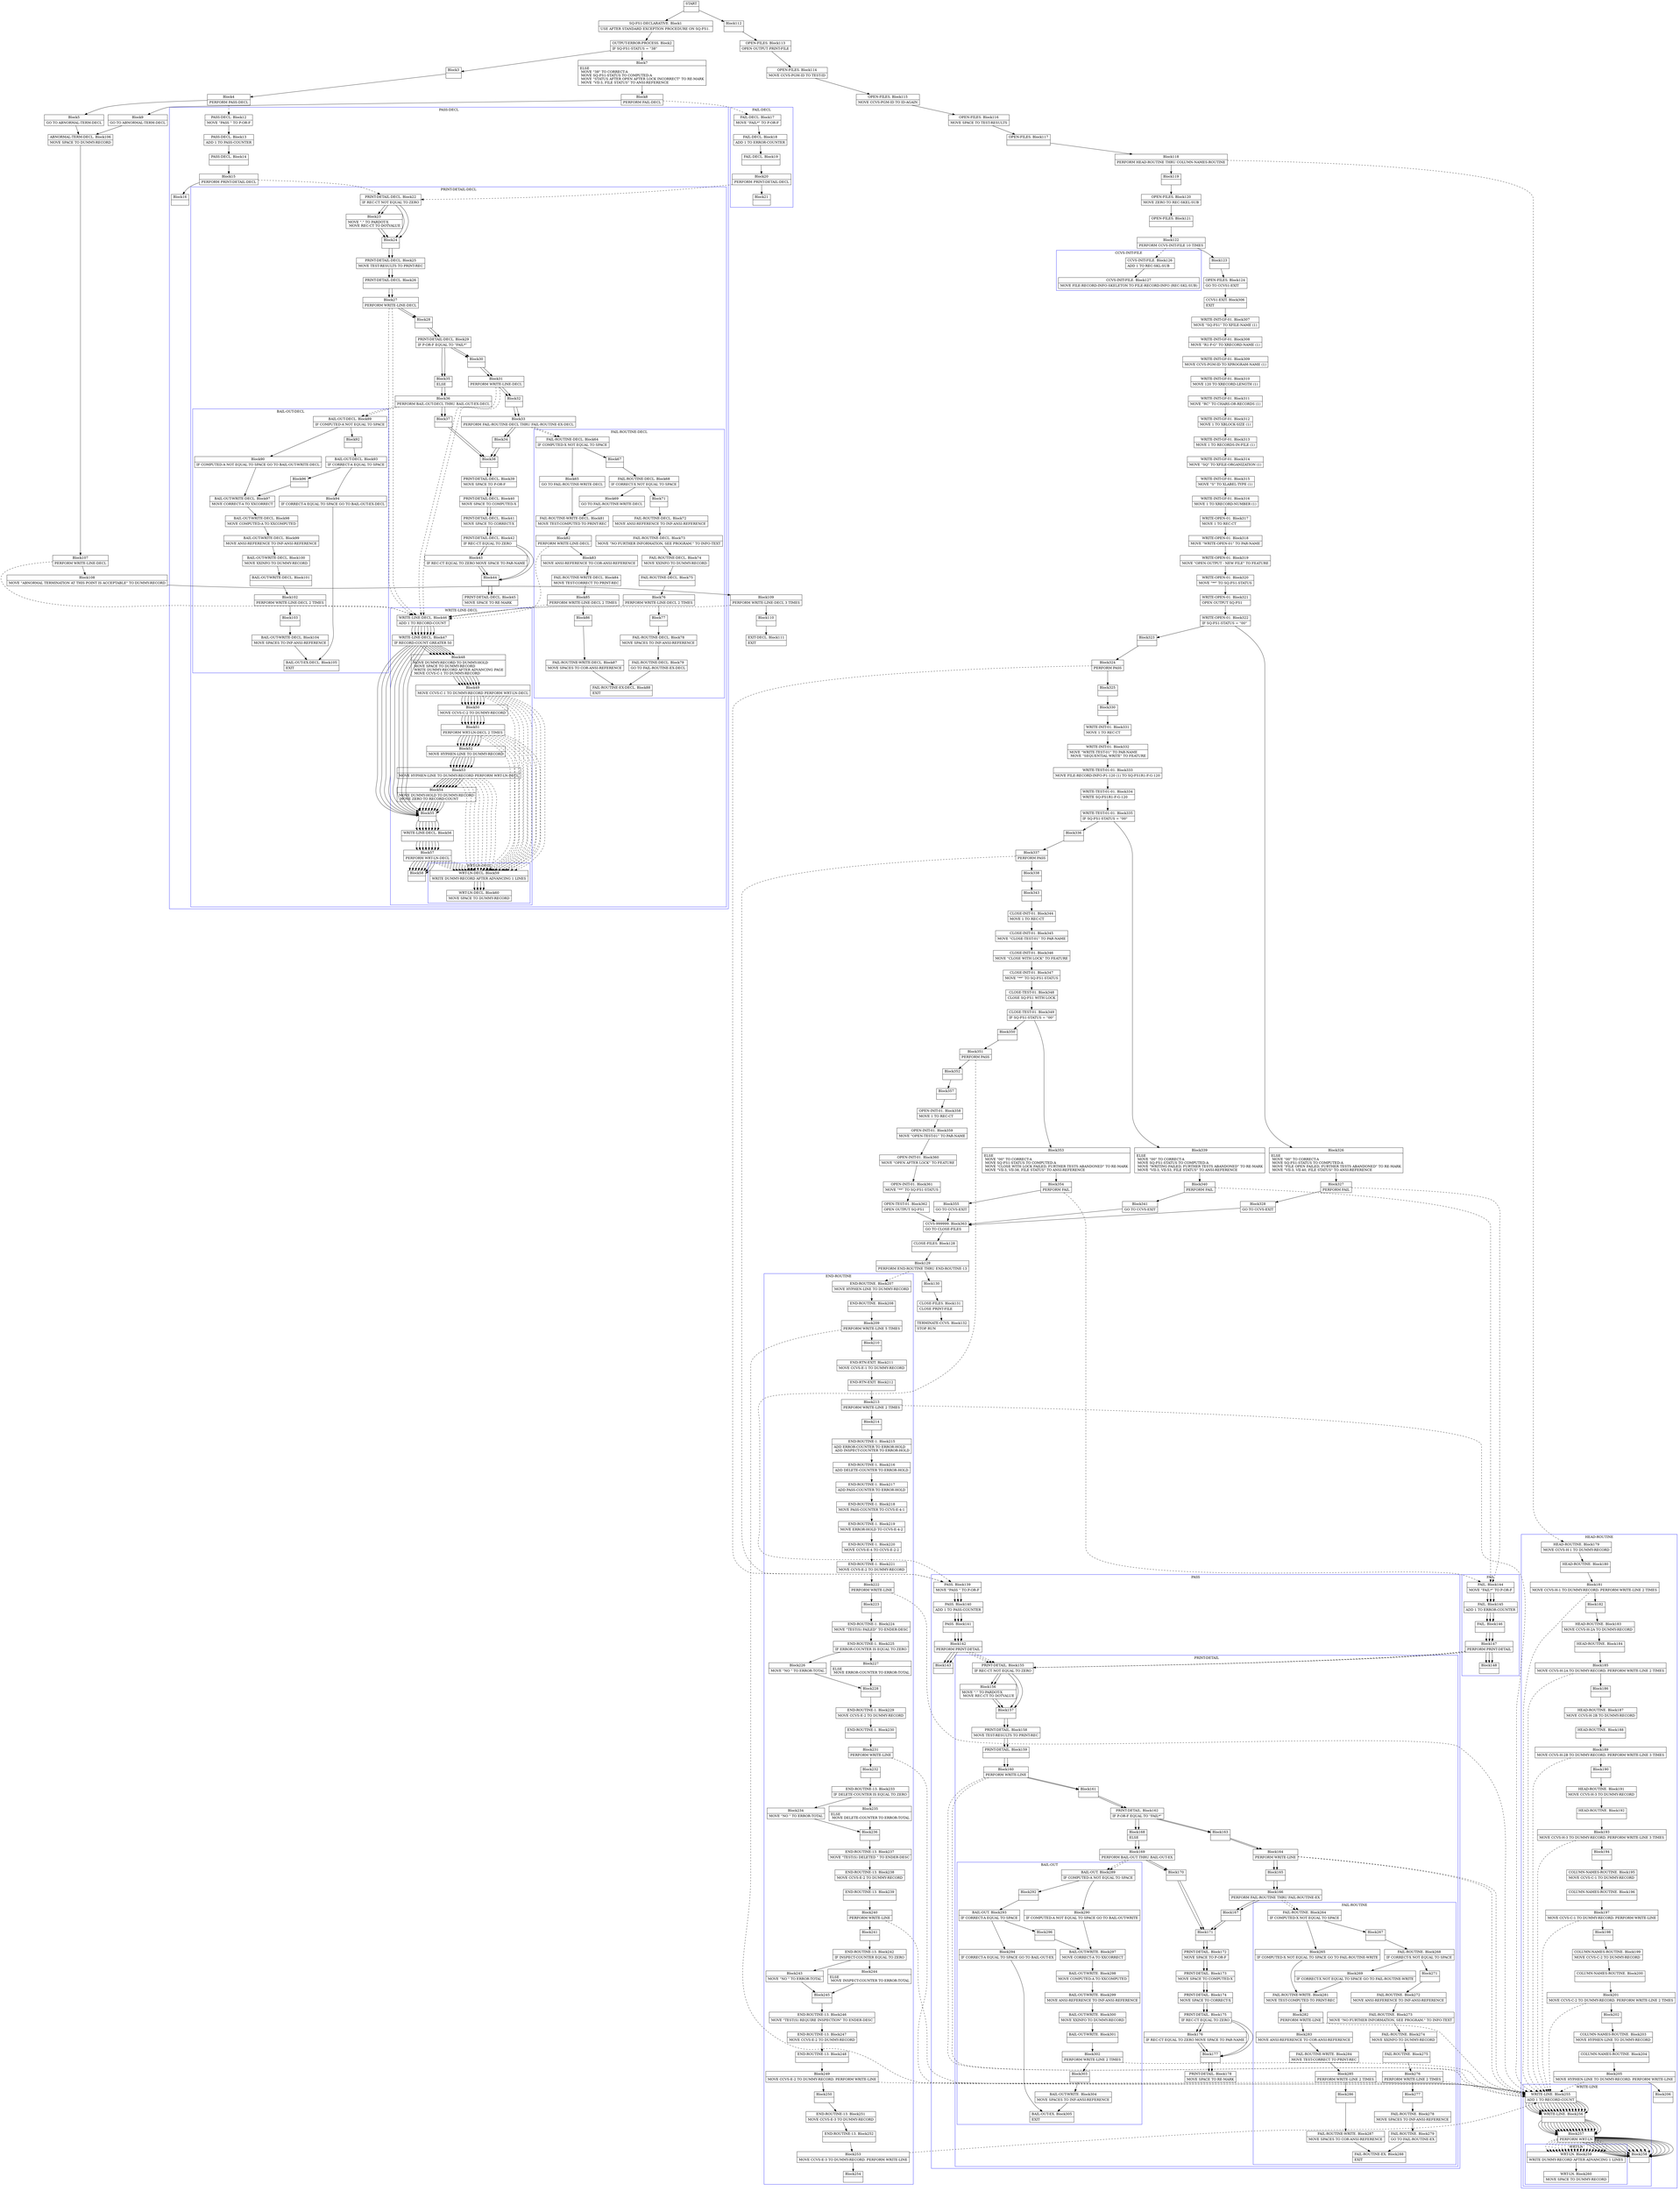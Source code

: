 digraph Cfg {
compound=true;
node [
shape = "record"
]

edge [
arrowtail = "empty"
]
Block0 [
label = "{START|}"
]
Block1 [
label = "{SQ-FS1-DECLARATIVE. Block1|    USE AFTER STANDARD EXCEPTION PROCEDURE ON SQ-FS1. \l}"
]
Block2 [
label = "{OUTPUT-ERROR-PROCESS. Block2|    IF SQ-FS1-STATUS = \"38\"\l}"
]
Block3 [
label = "{Block3|}"
]
Block4 [
label = "{Block4|            PERFORM PASS-DECL\l}"
]
subgraph cluster_1{
color = blue;
label = "PASS-DECL";
Block12 [
label = "{PASS-DECL. Block12|    MOVE   \"PASS \" TO P-OR-F\l}"
]
Block13 [
label = "{PASS-DECL. Block13|    ADD     1 TO PASS-COUNTER\l}"
]
Block14 [
label = "{PASS-DECL. Block14|}"
]
Block15 [
label = "{Block15|    PERFORM PRINT-DETAIL-DECL\l}"
]
subgraph cluster_3{
color = blue;
label = "PRINT-DETAIL-DECL";
Block22 [
label = "{PRINT-DETAIL-DECL. Block22|    IF REC-CT NOT EQUAL TO ZERO\l}"
]
Block23 [
label = "{Block23|        MOVE   \".\" TO PARDOT-X\l        MOVE    REC-CT TO DOTVALUE\l}"
]
Block24 [
label = "{Block24|}"
]
Block25 [
label = "{PRINT-DETAIL-DECL. Block25|    MOVE    TEST-RESULTS TO PRINT-REC\l}"
]
Block26 [
label = "{PRINT-DETAIL-DECL. Block26|}"
]
Block27 [
label = "{Block27|    PERFORM WRITE-LINE-DECL\l}"
]
subgraph cluster_5{
color = blue;
label = "WRITE-LINE-DECL";
Block46 [
label = "{WRITE-LINE-DECL. Block46|    ADD     1 TO RECORD-COUNT\l}"
]
Block47 [
label = "{WRITE-LINE-DECL. Block47|    IF RECORD-COUNT GREATER 50\l}"
]
Block48 [
label = "{Block48|        MOVE  DUMMY-RECORD TO DUMMY-HOLD\l        MOVE  SPACE TO DUMMY-RECORD\l        WRITE DUMMY-RECORD AFTER ADVANCING PAGE\l        MOVE  CCVS-C-1 TO DUMMY-RECORD\l}"
]
Block49 [
label = "{Block49|        MOVE  CCVS-C-1 TO DUMMY-RECORD PERFORM WRT-LN-DECL\l}"
]
subgraph cluster_9{
color = blue;
label = "WRT-LN-DECL";
Block59 [
label = "{WRT-LN-DECL. Block59|    WRITE   DUMMY-RECORD AFTER ADVANCING 1 LINES\l}"
]
Block60 [
label = "{WRT-LN-DECL. Block60|    MOVE    SPACE TO DUMMY-RECORD\l}"
]
Block59 -> Block60

}
Block49 -> Block59 [style=dashed]

Block50 [
label = "{Block50|        MOVE  CCVS-C-2 TO DUMMY-RECORD\l}"
]
Block51 [
label = "{Block51|        PERFORM WRT-LN-DECL 2 TIMES\l}"
]
subgraph cluster_10{
color = blue;
label = "WRT-LN-DECL";
Block59 [
label = "{WRT-LN-DECL. Block59|    WRITE   DUMMY-RECORD AFTER ADVANCING 1 LINES\l}"
]
Block60 [
label = "{WRT-LN-DECL. Block60|    MOVE    SPACE TO DUMMY-RECORD\l}"
]
Block59 -> Block60

}
Block51 -> Block59 [style=dashed]

Block52 [
label = "{Block52|        MOVE  HYPHEN-LINE TO DUMMY-RECORD\l}"
]
Block53 [
label = "{Block53|        MOVE  HYPHEN-LINE TO DUMMY-RECORD PERFORM WRT-LN-DECL\l}"
]
subgraph cluster_11{
color = blue;
label = "WRT-LN-DECL";
Block59 [
label = "{WRT-LN-DECL. Block59|    WRITE   DUMMY-RECORD AFTER ADVANCING 1 LINES\l}"
]
Block60 [
label = "{WRT-LN-DECL. Block60|    MOVE    SPACE TO DUMMY-RECORD\l}"
]
Block59 -> Block60

}
Block53 -> Block59 [style=dashed]

Block54 [
label = "{Block54|        MOVE  DUMMY-HOLD TO DUMMY-RECORD\l        MOVE  ZERO TO RECORD-COUNT\l}"
]
Block55 [
label = "{Block55|}"
]
Block56 [
label = "{WRITE-LINE-DECL. Block56|}"
]
Block57 [
label = "{Block57|    PERFORM WRT-LN-DECL\l}"
]
subgraph cluster_12{
color = blue;
label = "WRT-LN-DECL";
Block59 [
label = "{WRT-LN-DECL. Block59|    WRITE   DUMMY-RECORD AFTER ADVANCING 1 LINES\l}"
]
Block60 [
label = "{WRT-LN-DECL. Block60|    MOVE    SPACE TO DUMMY-RECORD\l}"
]
Block59 -> Block60

}
Block57 -> Block59 [style=dashed]

Block58 [
label = "{Block58|}"
]
Block46 -> Block47
Block47 -> Block48
Block47 -> Block55
Block48 -> Block49
Block49 -> Block50
Block50 -> Block51
Block51 -> Block52
Block52 -> Block53
Block53 -> Block54
Block54 -> Block55
Block55 -> Block56
Block56 -> Block57
Block57 -> Block58

}
Block27 -> Block46 [style=dashed]

Block28 [
label = "{Block28|}"
]
Block29 [
label = "{PRINT-DETAIL-DECL. Block29|    IF P-OR-F EQUAL TO \"FAIL*\"\l}"
]
Block30 [
label = "{Block30|}"
]
Block31 [
label = "{Block31|        PERFORM WRITE-LINE-DECL\l}"
]
subgraph cluster_6{
color = blue;
label = "WRITE-LINE-DECL";
Block46 [
label = "{WRITE-LINE-DECL. Block46|    ADD     1 TO RECORD-COUNT\l}"
]
Block47 [
label = "{WRITE-LINE-DECL. Block47|    IF RECORD-COUNT GREATER 50\l}"
]
Block48 [
label = "{Block48|        MOVE  DUMMY-RECORD TO DUMMY-HOLD\l        MOVE  SPACE TO DUMMY-RECORD\l        WRITE DUMMY-RECORD AFTER ADVANCING PAGE\l        MOVE  CCVS-C-1 TO DUMMY-RECORD\l}"
]
Block49 [
label = "{Block49|        MOVE  CCVS-C-1 TO DUMMY-RECORD PERFORM WRT-LN-DECL\l}"
]
Block49 -> Block59 [style=dashed]

Block50 [
label = "{Block50|        MOVE  CCVS-C-2 TO DUMMY-RECORD\l}"
]
Block51 [
label = "{Block51|        PERFORM WRT-LN-DECL 2 TIMES\l}"
]
Block51 -> Block59 [style=dashed]

Block52 [
label = "{Block52|        MOVE  HYPHEN-LINE TO DUMMY-RECORD\l}"
]
Block53 [
label = "{Block53|        MOVE  HYPHEN-LINE TO DUMMY-RECORD PERFORM WRT-LN-DECL\l}"
]
Block53 -> Block59 [style=dashed]

Block54 [
label = "{Block54|        MOVE  DUMMY-HOLD TO DUMMY-RECORD\l        MOVE  ZERO TO RECORD-COUNT\l}"
]
Block55 [
label = "{Block55|}"
]
Block56 [
label = "{WRITE-LINE-DECL. Block56|}"
]
Block57 [
label = "{Block57|    PERFORM WRT-LN-DECL\l}"
]
Block57 -> Block59 [style=dashed]

Block58 [
label = "{Block58|}"
]
Block46 -> Block47
Block47 -> Block48
Block47 -> Block55
Block48 -> Block49
Block49 -> Block50
Block50 -> Block51
Block51 -> Block52
Block52 -> Block53
Block53 -> Block54
Block54 -> Block55
Block55 -> Block56
Block56 -> Block57
Block57 -> Block58

}
Block31 -> Block46 [style=dashed]

Block32 [
label = "{Block32|}"
]
Block33 [
label = "{Block33|        PERFORM FAIL-ROUTINE-DECL THRU FAIL-ROUTINE-EX-DECL\l}"
]
subgraph cluster_7{
color = blue;
label = "FAIL-ROUTINE-DECL";
Block64 [
label = "{FAIL-ROUTINE-DECL. Block64|    IF COMPUTED-X NOT EQUAL TO SPACE\l}"
]
Block65 [
label = "{Block65|            GO TO FAIL-ROUTINE-WRITE-DECL\l}"
]
Block81 [
label = "{FAIL-ROUTINE-WRITE-DECL. Block81|    MOVE    TEST-COMPUTED  TO PRINT-REC\l}"
]
Block82 [
label = "{Block82|    PERFORM WRITE-LINE-DECL\l}"
]
subgraph cluster_15{
color = blue;
label = "WRITE-LINE-DECL";
Block46 [
label = "{WRITE-LINE-DECL. Block46|    ADD     1 TO RECORD-COUNT\l}"
]
Block47 [
label = "{WRITE-LINE-DECL. Block47|    IF RECORD-COUNT GREATER 50\l}"
]
Block48 [
label = "{Block48|        MOVE  DUMMY-RECORD TO DUMMY-HOLD\l        MOVE  SPACE TO DUMMY-RECORD\l        WRITE DUMMY-RECORD AFTER ADVANCING PAGE\l        MOVE  CCVS-C-1 TO DUMMY-RECORD\l}"
]
Block49 [
label = "{Block49|        MOVE  CCVS-C-1 TO DUMMY-RECORD PERFORM WRT-LN-DECL\l}"
]
Block49 -> Block59 [style=dashed]

Block50 [
label = "{Block50|        MOVE  CCVS-C-2 TO DUMMY-RECORD\l}"
]
Block51 [
label = "{Block51|        PERFORM WRT-LN-DECL 2 TIMES\l}"
]
Block51 -> Block59 [style=dashed]

Block52 [
label = "{Block52|        MOVE  HYPHEN-LINE TO DUMMY-RECORD\l}"
]
Block53 [
label = "{Block53|        MOVE  HYPHEN-LINE TO DUMMY-RECORD PERFORM WRT-LN-DECL\l}"
]
Block53 -> Block59 [style=dashed]

Block54 [
label = "{Block54|        MOVE  DUMMY-HOLD TO DUMMY-RECORD\l        MOVE  ZERO TO RECORD-COUNT\l}"
]
Block55 [
label = "{Block55|}"
]
Block56 [
label = "{WRITE-LINE-DECL. Block56|}"
]
Block57 [
label = "{Block57|    PERFORM WRT-LN-DECL\l}"
]
Block57 -> Block59 [style=dashed]

Block58 [
label = "{Block58|}"
]
Block46 -> Block47
Block47 -> Block48
Block47 -> Block55
Block48 -> Block49
Block49 -> Block50
Block50 -> Block51
Block51 -> Block52
Block52 -> Block53
Block53 -> Block54
Block54 -> Block55
Block55 -> Block56
Block56 -> Block57
Block57 -> Block58

}
Block82 -> Block46 [style=dashed]

Block83 [
label = "{Block83|    MOVE    ANSI-REFERENCE TO COR-ANSI-REFERENCE\l}"
]
Block84 [
label = "{FAIL-ROUTINE-WRITE-DECL. Block84|    MOVE    TEST-CORRECT   TO PRINT-REC\l}"
]
Block85 [
label = "{Block85|    PERFORM WRITE-LINE-DECL 2 TIMES\l}"
]
subgraph cluster_16{
color = blue;
label = "WRITE-LINE-DECL";
Block46 [
label = "{WRITE-LINE-DECL. Block46|    ADD     1 TO RECORD-COUNT\l}"
]
Block47 [
label = "{WRITE-LINE-DECL. Block47|    IF RECORD-COUNT GREATER 50\l}"
]
Block48 [
label = "{Block48|        MOVE  DUMMY-RECORD TO DUMMY-HOLD\l        MOVE  SPACE TO DUMMY-RECORD\l        WRITE DUMMY-RECORD AFTER ADVANCING PAGE\l        MOVE  CCVS-C-1 TO DUMMY-RECORD\l}"
]
Block49 [
label = "{Block49|        MOVE  CCVS-C-1 TO DUMMY-RECORD PERFORM WRT-LN-DECL\l}"
]
Block49 -> Block59 [style=dashed]

Block50 [
label = "{Block50|        MOVE  CCVS-C-2 TO DUMMY-RECORD\l}"
]
Block51 [
label = "{Block51|        PERFORM WRT-LN-DECL 2 TIMES\l}"
]
Block51 -> Block59 [style=dashed]

Block52 [
label = "{Block52|        MOVE  HYPHEN-LINE TO DUMMY-RECORD\l}"
]
Block53 [
label = "{Block53|        MOVE  HYPHEN-LINE TO DUMMY-RECORD PERFORM WRT-LN-DECL\l}"
]
Block53 -> Block59 [style=dashed]

Block54 [
label = "{Block54|        MOVE  DUMMY-HOLD TO DUMMY-RECORD\l        MOVE  ZERO TO RECORD-COUNT\l}"
]
Block55 [
label = "{Block55|}"
]
Block56 [
label = "{WRITE-LINE-DECL. Block56|}"
]
Block57 [
label = "{Block57|    PERFORM WRT-LN-DECL\l}"
]
Block57 -> Block59 [style=dashed]

Block58 [
label = "{Block58|}"
]
Block46 -> Block47
Block47 -> Block48
Block47 -> Block55
Block48 -> Block49
Block49 -> Block50
Block50 -> Block51
Block51 -> Block52
Block52 -> Block53
Block53 -> Block54
Block54 -> Block55
Block55 -> Block56
Block56 -> Block57
Block57 -> Block58

}
Block85 -> Block46 [style=dashed]

Block86 [
label = "{Block86|}"
]
Block87 [
label = "{FAIL-ROUTINE-WRITE-DECL. Block87|    MOVE    SPACES         TO COR-ANSI-REFERENCE\l}"
]
Block88 [
label = "{FAIL-ROUTINE-EX-DECL. Block88|    EXIT\l}"
]
Block67 [
label = "{Block67|}"
]
Block68 [
label = "{FAIL-ROUTINE-DECL. Block68|    IF CORRECT-X NOT EQUAL TO SPACE\l}"
]
Block69 [
label = "{Block69|            GO TO FAIL-ROUTINE-WRITE-DECL\l}"
]
Block71 [
label = "{Block71|}"
]
Block72 [
label = "{FAIL-ROUTINE-DECL. Block72|    MOVE    ANSI-REFERENCE TO INF-ANSI-REFERENCE\l}"
]
Block73 [
label = "{FAIL-ROUTINE-DECL. Block73|    MOVE   \"NO FURTHER INFORMATION, SEE PROGRAM.\" TO INFO-TEXT\l}"
]
Block74 [
label = "{FAIL-ROUTINE-DECL. Block74|    MOVE    XXINFO TO DUMMY-RECORD\l}"
]
Block75 [
label = "{FAIL-ROUTINE-DECL. Block75|}"
]
Block76 [
label = "{Block76|    PERFORM WRITE-LINE-DECL 2 TIMES\l}"
]
subgraph cluster_14{
color = blue;
label = "WRITE-LINE-DECL";
Block46 [
label = "{WRITE-LINE-DECL. Block46|    ADD     1 TO RECORD-COUNT\l}"
]
Block47 [
label = "{WRITE-LINE-DECL. Block47|    IF RECORD-COUNT GREATER 50\l}"
]
Block48 [
label = "{Block48|        MOVE  DUMMY-RECORD TO DUMMY-HOLD\l        MOVE  SPACE TO DUMMY-RECORD\l        WRITE DUMMY-RECORD AFTER ADVANCING PAGE\l        MOVE  CCVS-C-1 TO DUMMY-RECORD\l}"
]
Block49 [
label = "{Block49|        MOVE  CCVS-C-1 TO DUMMY-RECORD PERFORM WRT-LN-DECL\l}"
]
Block49 -> Block59 [style=dashed]

Block50 [
label = "{Block50|        MOVE  CCVS-C-2 TO DUMMY-RECORD\l}"
]
Block51 [
label = "{Block51|        PERFORM WRT-LN-DECL 2 TIMES\l}"
]
Block51 -> Block59 [style=dashed]

Block52 [
label = "{Block52|        MOVE  HYPHEN-LINE TO DUMMY-RECORD\l}"
]
Block53 [
label = "{Block53|        MOVE  HYPHEN-LINE TO DUMMY-RECORD PERFORM WRT-LN-DECL\l}"
]
Block53 -> Block59 [style=dashed]

Block54 [
label = "{Block54|        MOVE  DUMMY-HOLD TO DUMMY-RECORD\l        MOVE  ZERO TO RECORD-COUNT\l}"
]
Block55 [
label = "{Block55|}"
]
Block56 [
label = "{WRITE-LINE-DECL. Block56|}"
]
Block57 [
label = "{Block57|    PERFORM WRT-LN-DECL\l}"
]
Block57 -> Block59 [style=dashed]

Block58 [
label = "{Block58|}"
]
Block46 -> Block47
Block47 -> Block48
Block47 -> Block55
Block48 -> Block49
Block49 -> Block50
Block50 -> Block51
Block51 -> Block52
Block52 -> Block53
Block53 -> Block54
Block54 -> Block55
Block55 -> Block56
Block56 -> Block57
Block57 -> Block58

}
Block76 -> Block46 [style=dashed]

Block77 [
label = "{Block77|}"
]
Block78 [
label = "{FAIL-ROUTINE-DECL. Block78|    MOVE    SPACES TO INF-ANSI-REFERENCE\l}"
]
Block79 [
label = "{FAIL-ROUTINE-DECL. Block79|    GO TO   FAIL-ROUTINE-EX-DECL\l}"
]
Block64 -> Block65
Block64 -> Block67
Block65 -> Block81
Block81 -> Block82
Block82 -> Block83
Block83 -> Block84
Block84 -> Block85
Block85 -> Block86
Block86 -> Block87
Block87 -> Block88
Block67 -> Block68
Block68 -> Block69
Block68 -> Block71
Block69 -> Block81
Block71 -> Block72
Block72 -> Block73
Block73 -> Block74
Block74 -> Block75
Block75 -> Block76
Block76 -> Block77
Block77 -> Block78
Block78 -> Block79
Block79 -> Block88

}
Block33 -> Block64 [style=dashed]

Block34 [
label = "{Block34|}"
]
Block38 [
label = "{Block38|}"
]
Block39 [
label = "{PRINT-DETAIL-DECL. Block39|    MOVE    SPACE TO P-OR-F\l}"
]
Block40 [
label = "{PRINT-DETAIL-DECL. Block40|    MOVE    SPACE TO COMPUTED-X\l}"
]
Block41 [
label = "{PRINT-DETAIL-DECL. Block41|    MOVE    SPACE TO CORRECT-X\l}"
]
Block42 [
label = "{PRINT-DETAIL-DECL. Block42|    IF REC-CT EQUAL TO ZERO\l}"
]
Block43 [
label = "{Block43|    IF REC-CT EQUAL TO ZERO  MOVE SPACE TO PAR-NAME\l}"
]
Block44 [
label = "{Block44|}"
]
Block45 [
label = "{PRINT-DETAIL-DECL. Block45|    MOVE    SPACE TO RE-MARK\l}"
]
Block35 [
label = "{Block35|    ELSE\l}"
]
Block36 [
label = "{Block36|        PERFORM BAIL-OUT-DECL THRU BAIL-OUT-EX-DECL\l}"
]
subgraph cluster_8{
color = blue;
label = "BAIL-OUT-DECL";
Block89 [
label = "{BAIL-OUT-DECL. Block89|    IF COMPUTED-A NOT EQUAL TO SPACE\l}"
]
Block90 [
label = "{Block90|    IF COMPUTED-A NOT EQUAL TO SPACE GO TO BAIL-OUT-WRITE-DECL\l}"
]
Block97 [
label = "{BAIL-OUT-WRITE-DECL. Block97|    MOVE    CORRECT-A      TO XXCORRECT\l}"
]
Block98 [
label = "{BAIL-OUT-WRITE-DECL. Block98|    MOVE    COMPUTED-A     TO XXCOMPUTED\l}"
]
Block99 [
label = "{BAIL-OUT-WRITE-DECL. Block99|    MOVE    ANSI-REFERENCE TO INF-ANSI-REFERENCE\l}"
]
Block100 [
label = "{BAIL-OUT-WRITE-DECL. Block100|    MOVE    XXINFO TO DUMMY-RECORD\l}"
]
Block101 [
label = "{BAIL-OUT-WRITE-DECL. Block101|}"
]
Block102 [
label = "{Block102|    PERFORM WRITE-LINE-DECL 2 TIMES\l}"
]
subgraph cluster_17{
color = blue;
label = "WRITE-LINE-DECL";
Block46 [
label = "{WRITE-LINE-DECL. Block46|    ADD     1 TO RECORD-COUNT\l}"
]
Block47 [
label = "{WRITE-LINE-DECL. Block47|    IF RECORD-COUNT GREATER 50\l}"
]
Block48 [
label = "{Block48|        MOVE  DUMMY-RECORD TO DUMMY-HOLD\l        MOVE  SPACE TO DUMMY-RECORD\l        WRITE DUMMY-RECORD AFTER ADVANCING PAGE\l        MOVE  CCVS-C-1 TO DUMMY-RECORD\l}"
]
Block49 [
label = "{Block49|        MOVE  CCVS-C-1 TO DUMMY-RECORD PERFORM WRT-LN-DECL\l}"
]
Block49 -> Block59 [style=dashed]

Block50 [
label = "{Block50|        MOVE  CCVS-C-2 TO DUMMY-RECORD\l}"
]
Block51 [
label = "{Block51|        PERFORM WRT-LN-DECL 2 TIMES\l}"
]
Block51 -> Block59 [style=dashed]

Block52 [
label = "{Block52|        MOVE  HYPHEN-LINE TO DUMMY-RECORD\l}"
]
Block53 [
label = "{Block53|        MOVE  HYPHEN-LINE TO DUMMY-RECORD PERFORM WRT-LN-DECL\l}"
]
Block53 -> Block59 [style=dashed]

Block54 [
label = "{Block54|        MOVE  DUMMY-HOLD TO DUMMY-RECORD\l        MOVE  ZERO TO RECORD-COUNT\l}"
]
Block55 [
label = "{Block55|}"
]
Block56 [
label = "{WRITE-LINE-DECL. Block56|}"
]
Block57 [
label = "{Block57|    PERFORM WRT-LN-DECL\l}"
]
Block57 -> Block59 [style=dashed]

Block58 [
label = "{Block58|}"
]
Block46 -> Block47
Block47 -> Block48
Block47 -> Block55
Block48 -> Block49
Block49 -> Block50
Block50 -> Block51
Block51 -> Block52
Block52 -> Block53
Block53 -> Block54
Block54 -> Block55
Block55 -> Block56
Block56 -> Block57
Block57 -> Block58

}
Block102 -> Block46 [style=dashed]

Block103 [
label = "{Block103|}"
]
Block104 [
label = "{BAIL-OUT-WRITE-DECL. Block104|    MOVE    SPACES TO INF-ANSI-REFERENCE\l}"
]
Block105 [
label = "{BAIL-OUT-EX-DECL. Block105|    EXIT\l}"
]
Block92 [
label = "{Block92|}"
]
Block93 [
label = "{BAIL-OUT-DECL. Block93|    IF CORRECT-A EQUAL TO SPACE\l}"
]
Block94 [
label = "{Block94|    IF CORRECT-A EQUAL TO SPACE GO TO BAIL-OUT-EX-DECL\l}"
]
Block96 [
label = "{Block96|}"
]
Block89 -> Block90
Block89 -> Block92
Block90 -> Block97
Block97 -> Block98
Block98 -> Block99
Block99 -> Block100
Block100 -> Block101
Block101 -> Block102
Block102 -> Block103
Block103 -> Block104
Block104 -> Block105
Block92 -> Block93
Block93 -> Block94
Block93 -> Block96
Block94 -> Block105
Block96 -> Block97

}
Block36 -> Block89 [style=dashed]

Block37 [
label = "{Block37|}"
]
Block22 -> Block23
Block22 -> Block24
Block23 -> Block24
Block24 -> Block25
Block25 -> Block26
Block26 -> Block27
Block27 -> Block28
Block28 -> Block29
Block29 -> Block30
Block29 -> Block35
Block30 -> Block31
Block31 -> Block32
Block32 -> Block33
Block33 -> Block34
Block34 -> Block38
Block38 -> Block39
Block39 -> Block40
Block40 -> Block41
Block41 -> Block42
Block42 -> Block43
Block42 -> Block44
Block43 -> Block44
Block44 -> Block45
Block35 -> Block36
Block36 -> Block37
Block37 -> Block38

}
Block15 -> Block22 [style=dashed]

Block16 [
label = "{Block16|}"
]
Block12 -> Block13
Block13 -> Block14
Block14 -> Block15
Block15 -> Block16

}
Block4 -> Block12 [style=dashed]

Block5 [
label = "{Block5|            GO TO ABNORMAL-TERM-DECL\l}"
]
Block106 [
label = "{ABNORMAL-TERM-DECL. Block106|    MOVE    SPACE TO DUMMY-RECORD\l}"
]
Block107 [
label = "{Block107|    PERFORM WRITE-LINE-DECL\l}"
]
subgraph cluster_18{
color = blue;
label = "WRITE-LINE-DECL";
Block46 [
label = "{WRITE-LINE-DECL. Block46|    ADD     1 TO RECORD-COUNT\l}"
]
Block47 [
label = "{WRITE-LINE-DECL. Block47|    IF RECORD-COUNT GREATER 50\l}"
]
Block48 [
label = "{Block48|        MOVE  DUMMY-RECORD TO DUMMY-HOLD\l        MOVE  SPACE TO DUMMY-RECORD\l        WRITE DUMMY-RECORD AFTER ADVANCING PAGE\l        MOVE  CCVS-C-1 TO DUMMY-RECORD\l}"
]
Block49 [
label = "{Block49|        MOVE  CCVS-C-1 TO DUMMY-RECORD PERFORM WRT-LN-DECL\l}"
]
Block49 -> Block59 [style=dashed]

Block50 [
label = "{Block50|        MOVE  CCVS-C-2 TO DUMMY-RECORD\l}"
]
Block51 [
label = "{Block51|        PERFORM WRT-LN-DECL 2 TIMES\l}"
]
Block51 -> Block59 [style=dashed]

Block52 [
label = "{Block52|        MOVE  HYPHEN-LINE TO DUMMY-RECORD\l}"
]
Block53 [
label = "{Block53|        MOVE  HYPHEN-LINE TO DUMMY-RECORD PERFORM WRT-LN-DECL\l}"
]
Block53 -> Block59 [style=dashed]

Block54 [
label = "{Block54|        MOVE  DUMMY-HOLD TO DUMMY-RECORD\l        MOVE  ZERO TO RECORD-COUNT\l}"
]
Block55 [
label = "{Block55|}"
]
Block56 [
label = "{WRITE-LINE-DECL. Block56|}"
]
Block57 [
label = "{Block57|    PERFORM WRT-LN-DECL\l}"
]
Block57 -> Block59 [style=dashed]

Block58 [
label = "{Block58|}"
]
Block46 -> Block47
Block47 -> Block48
Block47 -> Block55
Block48 -> Block49
Block49 -> Block50
Block50 -> Block51
Block51 -> Block52
Block52 -> Block53
Block53 -> Block54
Block54 -> Block55
Block55 -> Block56
Block56 -> Block57
Block57 -> Block58

}
Block107 -> Block46 [style=dashed]

Block108 [
label = "{Block108|    MOVE   \"ABNORMAL TERMINATION AT THIS POINT IS ACCEPTABLE\"                TO DUMMY-RECORD\l}"
]
Block109 [
label = "{Block109|    PERFORM WRITE-LINE-DECL 3 TIMES\l}"
]
subgraph cluster_19{
color = blue;
label = "WRITE-LINE-DECL";
Block46 [
label = "{WRITE-LINE-DECL. Block46|    ADD     1 TO RECORD-COUNT\l}"
]
Block47 [
label = "{WRITE-LINE-DECL. Block47|    IF RECORD-COUNT GREATER 50\l}"
]
Block48 [
label = "{Block48|        MOVE  DUMMY-RECORD TO DUMMY-HOLD\l        MOVE  SPACE TO DUMMY-RECORD\l        WRITE DUMMY-RECORD AFTER ADVANCING PAGE\l        MOVE  CCVS-C-1 TO DUMMY-RECORD\l}"
]
Block49 [
label = "{Block49|        MOVE  CCVS-C-1 TO DUMMY-RECORD PERFORM WRT-LN-DECL\l}"
]
Block49 -> Block59 [style=dashed]

Block50 [
label = "{Block50|        MOVE  CCVS-C-2 TO DUMMY-RECORD\l}"
]
Block51 [
label = "{Block51|        PERFORM WRT-LN-DECL 2 TIMES\l}"
]
Block51 -> Block59 [style=dashed]

Block52 [
label = "{Block52|        MOVE  HYPHEN-LINE TO DUMMY-RECORD\l}"
]
Block53 [
label = "{Block53|        MOVE  HYPHEN-LINE TO DUMMY-RECORD PERFORM WRT-LN-DECL\l}"
]
Block53 -> Block59 [style=dashed]

Block54 [
label = "{Block54|        MOVE  DUMMY-HOLD TO DUMMY-RECORD\l        MOVE  ZERO TO RECORD-COUNT\l}"
]
Block55 [
label = "{Block55|}"
]
Block56 [
label = "{WRITE-LINE-DECL. Block56|}"
]
Block57 [
label = "{Block57|    PERFORM WRT-LN-DECL\l}"
]
Block57 -> Block59 [style=dashed]

Block58 [
label = "{Block58|}"
]
Block46 -> Block47
Block47 -> Block48
Block47 -> Block55
Block48 -> Block49
Block49 -> Block50
Block50 -> Block51
Block51 -> Block52
Block52 -> Block53
Block53 -> Block54
Block54 -> Block55
Block55 -> Block56
Block56 -> Block57
Block57 -> Block58

}
Block109 -> Block46 [style=dashed]

Block110 [
label = "{Block110|}"
]
Block111 [
label = "{EXIT-DECL. Block111|    EXIT\l}"
]
Block7 [
label = "{Block7|    ELSE\l            MOVE \"38\" TO CORRECT-A\l            MOVE SQ-FS1-STATUS TO COMPUTED-A\l            MOVE \"STATUS AFTER OPEN AFTER LOCK INCORRECT\"                      TO RE-MARK\l            MOVE \"VII-3, FILE STATUS\" TO ANSI-REFERENCE\l}"
]
Block8 [
label = "{Block8|            PERFORM FAIL-DECL\l}"
]
subgraph cluster_2{
color = blue;
label = "FAIL-DECL";
Block17 [
label = "{FAIL-DECL. Block17|    MOVE   \"FAIL*\" TO P-OR-F\l}"
]
Block18 [
label = "{FAIL-DECL. Block18|    ADD     1 TO ERROR-COUNTER\l}"
]
Block19 [
label = "{FAIL-DECL. Block19|}"
]
Block20 [
label = "{Block20|    PERFORM PRINT-DETAIL-DECL\l}"
]
subgraph cluster_4{
color = blue;
label = "PRINT-DETAIL-DECL";
Block22 [
label = "{PRINT-DETAIL-DECL. Block22|    IF REC-CT NOT EQUAL TO ZERO\l}"
]
Block23 [
label = "{Block23|        MOVE   \".\" TO PARDOT-X\l        MOVE    REC-CT TO DOTVALUE\l}"
]
Block24 [
label = "{Block24|}"
]
Block25 [
label = "{PRINT-DETAIL-DECL. Block25|    MOVE    TEST-RESULTS TO PRINT-REC\l}"
]
Block26 [
label = "{PRINT-DETAIL-DECL. Block26|}"
]
Block27 [
label = "{Block27|    PERFORM WRITE-LINE-DECL\l}"
]
Block27 -> Block46 [style=dashed]

Block28 [
label = "{Block28|}"
]
Block29 [
label = "{PRINT-DETAIL-DECL. Block29|    IF P-OR-F EQUAL TO \"FAIL*\"\l}"
]
Block30 [
label = "{Block30|}"
]
Block31 [
label = "{Block31|        PERFORM WRITE-LINE-DECL\l}"
]
Block31 -> Block46 [style=dashed]

Block32 [
label = "{Block32|}"
]
Block33 [
label = "{Block33|        PERFORM FAIL-ROUTINE-DECL THRU FAIL-ROUTINE-EX-DECL\l}"
]
Block33 -> Block64 [style=dashed]

Block34 [
label = "{Block34|}"
]
Block38 [
label = "{Block38|}"
]
Block39 [
label = "{PRINT-DETAIL-DECL. Block39|    MOVE    SPACE TO P-OR-F\l}"
]
Block40 [
label = "{PRINT-DETAIL-DECL. Block40|    MOVE    SPACE TO COMPUTED-X\l}"
]
Block41 [
label = "{PRINT-DETAIL-DECL. Block41|    MOVE    SPACE TO CORRECT-X\l}"
]
Block42 [
label = "{PRINT-DETAIL-DECL. Block42|    IF REC-CT EQUAL TO ZERO\l}"
]
Block43 [
label = "{Block43|    IF REC-CT EQUAL TO ZERO  MOVE SPACE TO PAR-NAME\l}"
]
Block44 [
label = "{Block44|}"
]
Block45 [
label = "{PRINT-DETAIL-DECL. Block45|    MOVE    SPACE TO RE-MARK\l}"
]
Block35 [
label = "{Block35|    ELSE\l}"
]
Block36 [
label = "{Block36|        PERFORM BAIL-OUT-DECL THRU BAIL-OUT-EX-DECL\l}"
]
Block36 -> Block89 [style=dashed]

Block37 [
label = "{Block37|}"
]
Block22 -> Block23
Block22 -> Block24
Block23 -> Block24
Block24 -> Block25
Block25 -> Block26
Block26 -> Block27
Block27 -> Block28
Block28 -> Block29
Block29 -> Block30
Block29 -> Block35
Block30 -> Block31
Block31 -> Block32
Block32 -> Block33
Block33 -> Block34
Block34 -> Block38
Block38 -> Block39
Block39 -> Block40
Block40 -> Block41
Block41 -> Block42
Block42 -> Block43
Block42 -> Block44
Block43 -> Block44
Block44 -> Block45
Block35 -> Block36
Block36 -> Block37
Block37 -> Block38

}
Block20 -> Block22 [style=dashed]

Block21 [
label = "{Block21|}"
]
Block17 -> Block18
Block18 -> Block19
Block19 -> Block20
Block20 -> Block21

}
Block8 -> Block17 [style=dashed]

Block9 [
label = "{Block9|            GO TO ABNORMAL-TERM-DECL\l}"
]
Block112 [
label = "{Block112|}"
]
Block113 [
label = "{OPEN-FILES. Block113|    OPEN    OUTPUT PRINT-FILE\l}"
]
Block114 [
label = "{OPEN-FILES. Block114|    MOVE    CCVS-PGM-ID TO TEST-ID\l}"
]
Block115 [
label = "{OPEN-FILES. Block115|    MOVE    CCVS-PGM-ID TO ID-AGAIN\l}"
]
Block116 [
label = "{OPEN-FILES. Block116|    MOVE    SPACE TO TEST-RESULTS\l}"
]
Block117 [
label = "{OPEN-FILES. Block117|}"
]
Block118 [
label = "{Block118|    PERFORM HEAD-ROUTINE THRU COLUMN-NAMES-ROUTINE\l}"
]
subgraph cluster_20{
color = blue;
label = "HEAD-ROUTINE";
Block179 [
label = "{HEAD-ROUTINE. Block179|    MOVE CCVS-H-1  TO DUMMY-RECORD\l}"
]
Block180 [
label = "{HEAD-ROUTINE. Block180|}"
]
Block181 [
label = "{Block181|    MOVE CCVS-H-1  TO DUMMY-RECORD. PERFORM WRITE-LINE 2 TIMES\l}"
]
subgraph cluster_31{
color = blue;
label = "WRITE-LINE";
Block255 [
label = "{WRITE-LINE. Block255|    ADD     1 TO RECORD-COUNT\l}"
]
Block256 [
label = "{WRITE-LINE. Block256|}"
]
Block257 [
label = "{Block257|    PERFORM WRT-LN\l}"
]
subgraph cluster_45{
color = blue;
label = "WRT-LN";
Block259 [
label = "{WRT-LN. Block259|    WRITE   DUMMY-RECORD AFTER ADVANCING 1 LINES\l}"
]
Block260 [
label = "{WRT-LN. Block260|    MOVE    SPACE TO DUMMY-RECORD\l}"
]
Block259 -> Block260

}
Block257 -> Block259 [style=dashed]

Block258 [
label = "{Block258|}"
]
Block255 -> Block256
Block256 -> Block257
Block257 -> Block258

}
Block181 -> Block255 [style=dashed]

Block182 [
label = "{Block182|}"
]
Block183 [
label = "{HEAD-ROUTINE. Block183|    MOVE CCVS-H-2A TO DUMMY-RECORD\l}"
]
Block184 [
label = "{HEAD-ROUTINE. Block184|}"
]
Block185 [
label = "{Block185|    MOVE CCVS-H-2A TO DUMMY-RECORD. PERFORM WRITE-LINE 2 TIMES\l}"
]
subgraph cluster_32{
color = blue;
label = "WRITE-LINE";
Block255 [
label = "{WRITE-LINE. Block255|    ADD     1 TO RECORD-COUNT\l}"
]
Block256 [
label = "{WRITE-LINE. Block256|}"
]
Block257 [
label = "{Block257|    PERFORM WRT-LN\l}"
]
Block257 -> Block259 [style=dashed]

Block258 [
label = "{Block258|}"
]
Block255 -> Block256
Block256 -> Block257
Block257 -> Block258

}
Block185 -> Block255 [style=dashed]

Block186 [
label = "{Block186|}"
]
Block187 [
label = "{HEAD-ROUTINE. Block187|    MOVE CCVS-H-2B TO DUMMY-RECORD\l}"
]
Block188 [
label = "{HEAD-ROUTINE. Block188|}"
]
Block189 [
label = "{Block189|    MOVE CCVS-H-2B TO DUMMY-RECORD. PERFORM WRITE-LINE 3 TIMES\l}"
]
subgraph cluster_33{
color = blue;
label = "WRITE-LINE";
Block255 [
label = "{WRITE-LINE. Block255|    ADD     1 TO RECORD-COUNT\l}"
]
Block256 [
label = "{WRITE-LINE. Block256|}"
]
Block257 [
label = "{Block257|    PERFORM WRT-LN\l}"
]
Block257 -> Block259 [style=dashed]

Block258 [
label = "{Block258|}"
]
Block255 -> Block256
Block256 -> Block257
Block257 -> Block258

}
Block189 -> Block255 [style=dashed]

Block190 [
label = "{Block190|}"
]
Block191 [
label = "{HEAD-ROUTINE. Block191|    MOVE CCVS-H-3  TO DUMMY-RECORD\l}"
]
Block192 [
label = "{HEAD-ROUTINE. Block192|}"
]
Block193 [
label = "{Block193|    MOVE CCVS-H-3  TO DUMMY-RECORD. PERFORM WRITE-LINE 3 TIMES\l}"
]
subgraph cluster_34{
color = blue;
label = "WRITE-LINE";
Block255 [
label = "{WRITE-LINE. Block255|    ADD     1 TO RECORD-COUNT\l}"
]
Block256 [
label = "{WRITE-LINE. Block256|}"
]
Block257 [
label = "{Block257|    PERFORM WRT-LN\l}"
]
Block257 -> Block259 [style=dashed]

Block258 [
label = "{Block258|}"
]
Block255 -> Block256
Block256 -> Block257
Block257 -> Block258

}
Block193 -> Block255 [style=dashed]

Block194 [
label = "{Block194|}"
]
Block195 [
label = "{COLUMN-NAMES-ROUTINE. Block195|    MOVE CCVS-C-1 TO DUMMY-RECORD\l}"
]
Block196 [
label = "{COLUMN-NAMES-ROUTINE. Block196|}"
]
Block197 [
label = "{Block197|    MOVE CCVS-C-1 TO DUMMY-RECORD. PERFORM WRITE-LINE\l}"
]
subgraph cluster_35{
color = blue;
label = "WRITE-LINE";
Block255 [
label = "{WRITE-LINE. Block255|    ADD     1 TO RECORD-COUNT\l}"
]
Block256 [
label = "{WRITE-LINE. Block256|}"
]
Block257 [
label = "{Block257|    PERFORM WRT-LN\l}"
]
Block257 -> Block259 [style=dashed]

Block258 [
label = "{Block258|}"
]
Block255 -> Block256
Block256 -> Block257
Block257 -> Block258

}
Block197 -> Block255 [style=dashed]

Block198 [
label = "{Block198|}"
]
Block199 [
label = "{COLUMN-NAMES-ROUTINE. Block199|    MOVE CCVS-C-2 TO DUMMY-RECORD\l}"
]
Block200 [
label = "{COLUMN-NAMES-ROUTINE. Block200|}"
]
Block201 [
label = "{Block201|    MOVE CCVS-C-2 TO DUMMY-RECORD. PERFORM WRITE-LINE 2 TIMES\l}"
]
subgraph cluster_36{
color = blue;
label = "WRITE-LINE";
Block255 [
label = "{WRITE-LINE. Block255|    ADD     1 TO RECORD-COUNT\l}"
]
Block256 [
label = "{WRITE-LINE. Block256|}"
]
Block257 [
label = "{Block257|    PERFORM WRT-LN\l}"
]
Block257 -> Block259 [style=dashed]

Block258 [
label = "{Block258|}"
]
Block255 -> Block256
Block256 -> Block257
Block257 -> Block258

}
Block201 -> Block255 [style=dashed]

Block202 [
label = "{Block202|}"
]
Block203 [
label = "{COLUMN-NAMES-ROUTINE. Block203|    MOVE HYPHEN-LINE TO DUMMY-RECORD\l}"
]
Block204 [
label = "{COLUMN-NAMES-ROUTINE. Block204|}"
]
Block205 [
label = "{Block205|    MOVE HYPHEN-LINE TO DUMMY-RECORD. PERFORM WRITE-LINE\l}"
]
subgraph cluster_37{
color = blue;
label = "WRITE-LINE";
Block255 [
label = "{WRITE-LINE. Block255|    ADD     1 TO RECORD-COUNT\l}"
]
Block256 [
label = "{WRITE-LINE. Block256|}"
]
Block257 [
label = "{Block257|    PERFORM WRT-LN\l}"
]
Block257 -> Block259 [style=dashed]

Block258 [
label = "{Block258|}"
]
Block255 -> Block256
Block256 -> Block257
Block257 -> Block258

}
Block205 -> Block255 [style=dashed]

Block206 [
label = "{Block206|}"
]
Block179 -> Block180
Block180 -> Block181
Block181 -> Block182
Block182 -> Block183
Block183 -> Block184
Block184 -> Block185
Block185 -> Block186
Block186 -> Block187
Block187 -> Block188
Block188 -> Block189
Block189 -> Block190
Block190 -> Block191
Block191 -> Block192
Block192 -> Block193
Block193 -> Block194
Block194 -> Block195
Block195 -> Block196
Block196 -> Block197
Block197 -> Block198
Block198 -> Block199
Block199 -> Block200
Block200 -> Block201
Block201 -> Block202
Block202 -> Block203
Block203 -> Block204
Block204 -> Block205
Block205 -> Block206

}
Block118 -> Block179 [style=dashed]

Block119 [
label = "{Block119|}"
]
Block120 [
label = "{OPEN-FILES. Block120|    MOVE    ZERO TO REC-SKEL-SUB\l}"
]
Block121 [
label = "{OPEN-FILES. Block121|}"
]
Block122 [
label = "{Block122|    PERFORM CCVS-INIT-FILE 10 TIMES\l}"
]
subgraph cluster_21{
color = blue;
label = "CCVS-INIT-FILE";
Block126 [
label = "{CCVS-INIT-FILE. Block126|    ADD     1 TO REC-SKL-SUB\l}"
]
Block127 [
label = "{CCVS-INIT-FILE. Block127|    MOVE    FILE-RECORD-INFO-SKELETON TO                   FILE-RECORD-INFO (REC-SKL-SUB)\l}"
]
Block126 -> Block127

}
Block122 -> Block126 [style=dashed]

Block123 [
label = "{Block123|}"
]
Block124 [
label = "{OPEN-FILES. Block124|    GO TO CCVS1-EXIT\l}"
]
Block306 [
label = "{CCVS1-EXIT. Block306|    EXIT\l}"
]
Block307 [
label = "{WRITE-INIT-GF-01. Block307|    MOVE \"SQ-FS1\" TO XFILE-NAME (1)\l}"
]
Block308 [
label = "{WRITE-INIT-GF-01. Block308|    MOVE \"R1-F-G\" TO XRECORD-NAME (1)\l}"
]
Block309 [
label = "{WRITE-INIT-GF-01. Block309|    MOVE CCVS-PGM-ID TO XPROGRAM-NAME (1)\l}"
]
Block310 [
label = "{WRITE-INIT-GF-01. Block310|    MOVE 120      TO XRECORD-LENGTH (1)\l}"
]
Block311 [
label = "{WRITE-INIT-GF-01. Block311|    MOVE \"RC\"     TO CHARS-OR-RECORDS (1)\l}"
]
Block312 [
label = "{WRITE-INIT-GF-01. Block312|    MOVE 1        TO XBLOCK-SIZE (1)\l}"
]
Block313 [
label = "{WRITE-INIT-GF-01. Block313|    MOVE 1        TO RECORDS-IN-FILE (1)\l}"
]
Block314 [
label = "{WRITE-INIT-GF-01. Block314|    MOVE \"SQ\"     TO XFILE-ORGANIZATION (1)\l}"
]
Block315 [
label = "{WRITE-INIT-GF-01. Block315|    MOVE \"S\"      TO XLABEL-TYPE (1)\l}"
]
Block316 [
label = "{WRITE-INIT-GF-01. Block316|    MOVE 1        TO XRECORD-NUMBER (1)\l}"
]
Block317 [
label = "{WRITE-OPEN-01. Block317|    MOVE    1 TO REC-CT\l}"
]
Block318 [
label = "{WRITE-OPEN-01. Block318|    MOVE   \"WRITE-OPEN-01\" TO PAR-NAME\l}"
]
Block319 [
label = "{WRITE-OPEN-01. Block319|    MOVE   \"OPEN OUTPUT - NEW FILE\" TO FEATURE\l}"
]
Block320 [
label = "{WRITE-OPEN-01. Block320|    MOVE   \"**\" TO SQ-FS1-STATUS\l}"
]
Block321 [
label = "{WRITE-OPEN-01. Block321|    OPEN    OUTPUT SQ-FS1\l}"
]
Block322 [
label = "{WRITE-OPEN-01. Block322|    IF SQ-FS1-STATUS = \"00\"\l}"
]
Block323 [
label = "{Block323|}"
]
Block324 [
label = "{Block324|        PERFORM PASS\l}"
]
subgraph cluster_51{
color = blue;
label = "PASS";
Block139 [
label = "{PASS. Block139|    MOVE   \"PASS \" TO P-OR-F\l}"
]
Block140 [
label = "{PASS. Block140|    ADD     1 TO PASS-COUNTER\l}"
]
Block141 [
label = "{PASS. Block141|}"
]
Block142 [
label = "{Block142|    PERFORM PRINT-DETAIL\l}"
]
subgraph cluster_24{
color = blue;
label = "PRINT-DETAIL";
Block155 [
label = "{PRINT-DETAIL. Block155|    IF REC-CT NOT EQUAL TO ZERO\l}"
]
Block156 [
label = "{Block156|        MOVE   \".\" TO PARDOT-X\l        MOVE    REC-CT TO DOTVALUE\l}"
]
Block157 [
label = "{Block157|}"
]
Block158 [
label = "{PRINT-DETAIL. Block158|    MOVE    TEST-RESULTS TO PRINT-REC\l}"
]
Block159 [
label = "{PRINT-DETAIL. Block159|}"
]
Block160 [
label = "{Block160|    PERFORM WRITE-LINE\l}"
]
subgraph cluster_27{
color = blue;
label = "WRITE-LINE";
Block255 [
label = "{WRITE-LINE. Block255|    ADD     1 TO RECORD-COUNT\l}"
]
Block256 [
label = "{WRITE-LINE. Block256|}"
]
Block257 [
label = "{Block257|    PERFORM WRT-LN\l}"
]
Block257 -> Block259 [style=dashed]

Block258 [
label = "{Block258|}"
]
Block255 -> Block256
Block256 -> Block257
Block257 -> Block258

}
Block160 -> Block255 [style=dashed]

Block161 [
label = "{Block161|}"
]
Block162 [
label = "{PRINT-DETAIL. Block162|    IF P-OR-F EQUAL TO \"FAIL*\"\l}"
]
Block163 [
label = "{Block163|}"
]
Block164 [
label = "{Block164|        PERFORM WRITE-LINE\l}"
]
subgraph cluster_28{
color = blue;
label = "WRITE-LINE";
Block255 [
label = "{WRITE-LINE. Block255|    ADD     1 TO RECORD-COUNT\l}"
]
Block256 [
label = "{WRITE-LINE. Block256|}"
]
Block257 [
label = "{Block257|    PERFORM WRT-LN\l}"
]
Block257 -> Block259 [style=dashed]

Block258 [
label = "{Block258|}"
]
Block255 -> Block256
Block256 -> Block257
Block257 -> Block258

}
Block164 -> Block255 [style=dashed]

Block165 [
label = "{Block165|}"
]
Block166 [
label = "{Block166|        PERFORM FAIL-ROUTINE THRU FAIL-ROUTINE-EX\l}"
]
subgraph cluster_29{
color = blue;
label = "FAIL-ROUTINE";
Block264 [
label = "{FAIL-ROUTINE. Block264|    IF COMPUTED-X NOT EQUAL TO SPACE\l}"
]
Block265 [
label = "{Block265|    IF COMPUTED-X NOT EQUAL TO SPACE GO TO FAIL-ROUTINE-WRITE\l}"
]
Block281 [
label = "{FAIL-ROUTINE-WRITE. Block281|    MOVE    TEST-COMPUTED  TO PRINT-REC\l}"
]
Block282 [
label = "{Block282|    PERFORM WRITE-LINE\l}"
]
subgraph cluster_48{
color = blue;
label = "WRITE-LINE";
Block255 [
label = "{WRITE-LINE. Block255|    ADD     1 TO RECORD-COUNT\l}"
]
Block256 [
label = "{WRITE-LINE. Block256|}"
]
Block257 [
label = "{Block257|    PERFORM WRT-LN\l}"
]
Block257 -> Block259 [style=dashed]

Block258 [
label = "{Block258|}"
]
Block255 -> Block256
Block256 -> Block257
Block257 -> Block258

}
Block282 -> Block255 [style=dashed]

Block283 [
label = "{Block283|    MOVE    ANSI-REFERENCE TO COR-ANSI-REFERENCE\l}"
]
Block284 [
label = "{FAIL-ROUTINE-WRITE. Block284|    MOVE    TEST-CORRECT   TO PRINT-REC\l}"
]
Block285 [
label = "{Block285|    PERFORM WRITE-LINE 2 TIMES\l}"
]
subgraph cluster_49{
color = blue;
label = "WRITE-LINE";
Block255 [
label = "{WRITE-LINE. Block255|    ADD     1 TO RECORD-COUNT\l}"
]
Block256 [
label = "{WRITE-LINE. Block256|}"
]
Block257 [
label = "{Block257|    PERFORM WRT-LN\l}"
]
Block257 -> Block259 [style=dashed]

Block258 [
label = "{Block258|}"
]
Block255 -> Block256
Block256 -> Block257
Block257 -> Block258

}
Block285 -> Block255 [style=dashed]

Block286 [
label = "{Block286|}"
]
Block287 [
label = "{FAIL-ROUTINE-WRITE. Block287|    MOVE    SPACES         TO COR-ANSI-REFERENCE\l}"
]
Block288 [
label = "{FAIL-ROUTINE-EX. Block288|    EXIT\l}"
]
Block267 [
label = "{Block267|}"
]
Block268 [
label = "{FAIL-ROUTINE. Block268|    IF CORRECT-X NOT EQUAL TO SPACE\l}"
]
Block269 [
label = "{Block269|    IF CORRECT-X NOT EQUAL TO SPACE GO TO FAIL-ROUTINE-WRITE\l}"
]
Block271 [
label = "{Block271|}"
]
Block272 [
label = "{FAIL-ROUTINE. Block272|    MOVE    ANSI-REFERENCE TO INF-ANSI-REFERENCE\l}"
]
Block273 [
label = "{FAIL-ROUTINE. Block273|    MOVE   \"NO FURTHER INFORMATION, SEE PROGRAM.\" TO INFO-TEXT\l}"
]
Block274 [
label = "{FAIL-ROUTINE. Block274|    MOVE    XXINFO TO DUMMY-RECORD\l}"
]
Block275 [
label = "{FAIL-ROUTINE. Block275|}"
]
Block276 [
label = "{Block276|    PERFORM WRITE-LINE 2 TIMES\l}"
]
subgraph cluster_47{
color = blue;
label = "WRITE-LINE";
Block255 [
label = "{WRITE-LINE. Block255|    ADD     1 TO RECORD-COUNT\l}"
]
Block256 [
label = "{WRITE-LINE. Block256|}"
]
Block257 [
label = "{Block257|    PERFORM WRT-LN\l}"
]
Block257 -> Block259 [style=dashed]

Block258 [
label = "{Block258|}"
]
Block255 -> Block256
Block256 -> Block257
Block257 -> Block258

}
Block276 -> Block255 [style=dashed]

Block277 [
label = "{Block277|}"
]
Block278 [
label = "{FAIL-ROUTINE. Block278|    MOVE    SPACES TO INF-ANSI-REFERENCE\l}"
]
Block279 [
label = "{FAIL-ROUTINE. Block279|    GO TO   FAIL-ROUTINE-EX\l}"
]
Block264 -> Block265
Block264 -> Block267
Block265 -> Block281
Block281 -> Block282
Block282 -> Block283
Block283 -> Block284
Block284 -> Block285
Block285 -> Block286
Block286 -> Block287
Block287 -> Block288
Block267 -> Block268
Block268 -> Block269
Block268 -> Block271
Block269 -> Block281
Block271 -> Block272
Block272 -> Block273
Block273 -> Block274
Block274 -> Block275
Block275 -> Block276
Block276 -> Block277
Block277 -> Block278
Block278 -> Block279
Block279 -> Block288

}
Block166 -> Block264 [style=dashed]

Block167 [
label = "{Block167|}"
]
Block171 [
label = "{Block171|}"
]
Block172 [
label = "{PRINT-DETAIL. Block172|    MOVE    SPACE TO P-OR-F\l}"
]
Block173 [
label = "{PRINT-DETAIL. Block173|    MOVE    SPACE TO COMPUTED-X\l}"
]
Block174 [
label = "{PRINT-DETAIL. Block174|    MOVE    SPACE TO CORRECT-X\l}"
]
Block175 [
label = "{PRINT-DETAIL. Block175|    IF REC-CT EQUAL TO ZERO\l}"
]
Block176 [
label = "{Block176|    IF REC-CT EQUAL TO ZERO  MOVE SPACE TO PAR-NAME\l}"
]
Block177 [
label = "{Block177|}"
]
Block178 [
label = "{PRINT-DETAIL. Block178|    MOVE    SPACE TO RE-MARK\l}"
]
Block168 [
label = "{Block168|    ELSE\l}"
]
Block169 [
label = "{Block169|        PERFORM BAIL-OUT THRU BAIL-OUT-EX\l}"
]
subgraph cluster_30{
color = blue;
label = "BAIL-OUT";
Block289 [
label = "{BAIL-OUT. Block289|    IF COMPUTED-A NOT EQUAL TO SPACE\l}"
]
Block290 [
label = "{Block290|    IF COMPUTED-A NOT EQUAL TO SPACE GO TO BAIL-OUT-WRITE\l}"
]
Block297 [
label = "{BAIL-OUT-WRITE. Block297|    MOVE    CORRECT-A      TO XXCORRECT\l}"
]
Block298 [
label = "{BAIL-OUT-WRITE. Block298|    MOVE    COMPUTED-A     TO XXCOMPUTED\l}"
]
Block299 [
label = "{BAIL-OUT-WRITE. Block299|    MOVE    ANSI-REFERENCE TO INF-ANSI-REFERENCE\l}"
]
Block300 [
label = "{BAIL-OUT-WRITE. Block300|    MOVE    XXINFO TO DUMMY-RECORD\l}"
]
Block301 [
label = "{BAIL-OUT-WRITE. Block301|}"
]
Block302 [
label = "{Block302|    PERFORM WRITE-LINE 2 TIMES\l}"
]
subgraph cluster_50{
color = blue;
label = "WRITE-LINE";
Block255 [
label = "{WRITE-LINE. Block255|    ADD     1 TO RECORD-COUNT\l}"
]
Block256 [
label = "{WRITE-LINE. Block256|}"
]
Block257 [
label = "{Block257|    PERFORM WRT-LN\l}"
]
Block257 -> Block259 [style=dashed]

Block258 [
label = "{Block258|}"
]
Block255 -> Block256
Block256 -> Block257
Block257 -> Block258

}
Block302 -> Block255 [style=dashed]

Block303 [
label = "{Block303|}"
]
Block304 [
label = "{BAIL-OUT-WRITE. Block304|    MOVE    SPACES TO INF-ANSI-REFERENCE\l}"
]
Block305 [
label = "{BAIL-OUT-EX. Block305|    EXIT\l}"
]
Block292 [
label = "{Block292|}"
]
Block293 [
label = "{BAIL-OUT. Block293|    IF CORRECT-A EQUAL TO SPACE\l}"
]
Block294 [
label = "{Block294|    IF CORRECT-A EQUAL TO SPACE GO TO BAIL-OUT-EX\l}"
]
Block296 [
label = "{Block296|}"
]
Block289 -> Block290
Block289 -> Block292
Block290 -> Block297
Block297 -> Block298
Block298 -> Block299
Block299 -> Block300
Block300 -> Block301
Block301 -> Block302
Block302 -> Block303
Block303 -> Block304
Block304 -> Block305
Block292 -> Block293
Block293 -> Block294
Block293 -> Block296
Block294 -> Block305
Block296 -> Block297

}
Block169 -> Block289 [style=dashed]

Block170 [
label = "{Block170|}"
]
Block155 -> Block156
Block155 -> Block157
Block156 -> Block157
Block157 -> Block158
Block158 -> Block159
Block159 -> Block160
Block160 -> Block161
Block161 -> Block162
Block162 -> Block163
Block162 -> Block168
Block163 -> Block164
Block164 -> Block165
Block165 -> Block166
Block166 -> Block167
Block167 -> Block171
Block171 -> Block172
Block172 -> Block173
Block173 -> Block174
Block174 -> Block175
Block175 -> Block176
Block175 -> Block177
Block176 -> Block177
Block177 -> Block178
Block168 -> Block169
Block169 -> Block170
Block170 -> Block171

}
Block142 -> Block155 [style=dashed]

Block143 [
label = "{Block143|}"
]
Block139 -> Block140
Block140 -> Block141
Block141 -> Block142
Block142 -> Block143

}
Block324 -> Block139 [style=dashed]

Block325 [
label = "{Block325|}"
]
Block330 [
label = "{Block330|}"
]
Block331 [
label = "{WRITE-INIT-01. Block331|    MOVE    1 TO REC-CT\l}"
]
Block332 [
label = "{WRITE-INIT-01. Block332|    MOVE   \"WRITE-TEST-01\" TO PAR-NAME\l    MOVE   \"SEQUENTIAL WRITE\" TO FEATURE\l}"
]
Block333 [
label = "{WRITE-TEST-01-01. Block333|    MOVE    FILE-RECORD-INFO-P1-120 (1) TO SQ-FS1R1-F-G-120\l}"
]
Block334 [
label = "{WRITE-TEST-01-01. Block334|    WRITE   SQ-FS1R1-F-G-120\l}"
]
Block335 [
label = "{WRITE-TEST-01-01. Block335|    IF SQ-FS1-STATUS = \"00\"\l}"
]
Block336 [
label = "{Block336|}"
]
Block337 [
label = "{Block337|        PERFORM PASS\l}"
]
subgraph cluster_53{
color = blue;
label = "PASS";
Block139 [
label = "{PASS. Block139|    MOVE   \"PASS \" TO P-OR-F\l}"
]
Block140 [
label = "{PASS. Block140|    ADD     1 TO PASS-COUNTER\l}"
]
Block141 [
label = "{PASS. Block141|}"
]
Block142 [
label = "{Block142|    PERFORM PRINT-DETAIL\l}"
]
Block142 -> Block155 [style=dashed]

Block143 [
label = "{Block143|}"
]
Block139 -> Block140
Block140 -> Block141
Block141 -> Block142
Block142 -> Block143

}
Block337 -> Block139 [style=dashed]

Block338 [
label = "{Block338|}"
]
Block343 [
label = "{Block343|}"
]
Block344 [
label = "{CLOSE-INIT-01. Block344|    MOVE    1 TO REC-CT\l}"
]
Block345 [
label = "{CLOSE-INIT-01. Block345|    MOVE   \"CLOSE-TEST-01\"   TO PAR-NAME\l}"
]
Block346 [
label = "{CLOSE-INIT-01. Block346|    MOVE   \"CLOSE WITH LOCK\" TO FEATURE\l}"
]
Block347 [
label = "{CLOSE-INIT-01. Block347|    MOVE   \"**\" TO SQ-FS1-STATUS\l}"
]
Block348 [
label = "{CLOSE-TEST-01. Block348|    CLOSE   SQ-FS1 WITH LOCK\l}"
]
Block349 [
label = "{CLOSE-TEST-01. Block349|    IF SQ-FS1-STATUS = \"00\"\l}"
]
Block350 [
label = "{Block350|}"
]
Block351 [
label = "{Block351|        PERFORM PASS\l}"
]
subgraph cluster_55{
color = blue;
label = "PASS";
Block139 [
label = "{PASS. Block139|    MOVE   \"PASS \" TO P-OR-F\l}"
]
Block140 [
label = "{PASS. Block140|    ADD     1 TO PASS-COUNTER\l}"
]
Block141 [
label = "{PASS. Block141|}"
]
Block142 [
label = "{Block142|    PERFORM PRINT-DETAIL\l}"
]
Block142 -> Block155 [style=dashed]

Block143 [
label = "{Block143|}"
]
Block139 -> Block140
Block140 -> Block141
Block141 -> Block142
Block142 -> Block143

}
Block351 -> Block139 [style=dashed]

Block352 [
label = "{Block352|}"
]
Block357 [
label = "{Block357|}"
]
Block358 [
label = "{OPEN-INIT-01. Block358|    MOVE    1 TO REC-CT\l}"
]
Block359 [
label = "{OPEN-INIT-01. Block359|    MOVE   \"OPEN-TEST-01\"    TO PAR-NAME\l}"
]
Block360 [
label = "{OPEN-INIT-01. Block360|    MOVE   \"OPEN AFTER LOCK\" TO FEATURE\l}"
]
Block361 [
label = "{OPEN-INIT-01. Block361|    MOVE   \"**\" TO SQ-FS1-STATUS\l}"
]
Block362 [
label = "{OPEN-TEST-01. Block362|    OPEN    OUTPUT SQ-FS1\l}"
]
Block363 [
label = "{CCVS-999999. Block363|    GO TO CLOSE-FILES\l}"
]
Block128 [
label = "{CLOSE-FILES. Block128|}"
]
Block129 [
label = "{Block129|    PERFORM END-ROUTINE THRU END-ROUTINE-13\l}"
]
subgraph cluster_22{
color = blue;
label = "END-ROUTINE";
Block207 [
label = "{END-ROUTINE. Block207|    MOVE    HYPHEN-LINE TO DUMMY-RECORD\l}"
]
Block208 [
label = "{END-ROUTINE. Block208|}"
]
Block209 [
label = "{Block209|    PERFORM WRITE-LINE 5 TIMES\l}"
]
subgraph cluster_38{
color = blue;
label = "WRITE-LINE";
Block255 [
label = "{WRITE-LINE. Block255|    ADD     1 TO RECORD-COUNT\l}"
]
Block256 [
label = "{WRITE-LINE. Block256|}"
]
Block257 [
label = "{Block257|    PERFORM WRT-LN\l}"
]
Block257 -> Block259 [style=dashed]

Block258 [
label = "{Block258|}"
]
Block255 -> Block256
Block256 -> Block257
Block257 -> Block258

}
Block209 -> Block255 [style=dashed]

Block210 [
label = "{Block210|}"
]
Block211 [
label = "{END-RTN-EXIT. Block211|    MOVE    CCVS-E-1 TO DUMMY-RECORD\l}"
]
Block212 [
label = "{END-RTN-EXIT. Block212|}"
]
Block213 [
label = "{Block213|    PERFORM WRITE-LINE 2 TIMES\l}"
]
subgraph cluster_39{
color = blue;
label = "WRITE-LINE";
Block255 [
label = "{WRITE-LINE. Block255|    ADD     1 TO RECORD-COUNT\l}"
]
Block256 [
label = "{WRITE-LINE. Block256|}"
]
Block257 [
label = "{Block257|    PERFORM WRT-LN\l}"
]
Block257 -> Block259 [style=dashed]

Block258 [
label = "{Block258|}"
]
Block255 -> Block256
Block256 -> Block257
Block257 -> Block258

}
Block213 -> Block255 [style=dashed]

Block214 [
label = "{Block214|}"
]
Block215 [
label = "{END-ROUTINE-1. Block215|    ADD     ERROR-COUNTER   TO ERROR-HOLD\l    ADD     INSPECT-COUNTER TO ERROR-HOLD\l}"
]
Block216 [
label = "{END-ROUTINE-1. Block216|    ADD     DELETE-COUNTER  TO ERROR-HOLD\l}"
]
Block217 [
label = "{END-ROUTINE-1. Block217|    ADD     PASS-COUNTER    TO ERROR-HOLD\l}"
]
Block218 [
label = "{END-ROUTINE-1. Block218|    MOVE    PASS-COUNTER    TO CCVS-E-4-1\l}"
]
Block219 [
label = "{END-ROUTINE-1. Block219|    MOVE    ERROR-HOLD      TO CCVS-E-4-2\l}"
]
Block220 [
label = "{END-ROUTINE-1. Block220|    MOVE    CCVS-E-4        TO CCVS-E-2-2\l}"
]
Block221 [
label = "{END-ROUTINE-1. Block221|    MOVE    CCVS-E-2        TO DUMMY-RECORD\l}"
]
Block222 [
label = "{Block222|    PERFORM WRITE-LINE\l}"
]
subgraph cluster_40{
color = blue;
label = "WRITE-LINE";
Block255 [
label = "{WRITE-LINE. Block255|    ADD     1 TO RECORD-COUNT\l}"
]
Block256 [
label = "{WRITE-LINE. Block256|}"
]
Block257 [
label = "{Block257|    PERFORM WRT-LN\l}"
]
Block257 -> Block259 [style=dashed]

Block258 [
label = "{Block258|}"
]
Block255 -> Block256
Block256 -> Block257
Block257 -> Block258

}
Block222 -> Block255 [style=dashed]

Block223 [
label = "{Block223|}"
]
Block224 [
label = "{END-ROUTINE-1. Block224|    MOVE   \"TEST(S) FAILED\" TO ENDER-DESC\l}"
]
Block225 [
label = "{END-ROUTINE-1. Block225|    IF ERROR-COUNTER IS EQUAL TO ZERO\l}"
]
Block226 [
label = "{Block226|        MOVE   \"NO \" TO ERROR-TOTAL\l}"
]
Block228 [
label = "{Block228|}"
]
Block229 [
label = "{END-ROUTINE-1. Block229|    MOVE    CCVS-E-2 TO DUMMY-RECORD\l}"
]
Block230 [
label = "{END-ROUTINE-1. Block230|}"
]
Block231 [
label = "{Block231|    PERFORM WRITE-LINE\l}"
]
subgraph cluster_41{
color = blue;
label = "WRITE-LINE";
Block255 [
label = "{WRITE-LINE. Block255|    ADD     1 TO RECORD-COUNT\l}"
]
Block256 [
label = "{WRITE-LINE. Block256|}"
]
Block257 [
label = "{Block257|    PERFORM WRT-LN\l}"
]
Block257 -> Block259 [style=dashed]

Block258 [
label = "{Block258|}"
]
Block255 -> Block256
Block256 -> Block257
Block257 -> Block258

}
Block231 -> Block255 [style=dashed]

Block232 [
label = "{Block232|}"
]
Block233 [
label = "{END-ROUTINE-13. Block233|    IF DELETE-COUNTER IS EQUAL TO ZERO\l}"
]
Block234 [
label = "{Block234|        MOVE   \"NO \" TO ERROR-TOTAL\l}"
]
Block236 [
label = "{Block236|}"
]
Block237 [
label = "{END-ROUTINE-13. Block237|    MOVE   \"TEST(S) DELETED     \" TO ENDER-DESC\l}"
]
Block238 [
label = "{END-ROUTINE-13. Block238|    MOVE    CCVS-E-2 TO DUMMY-RECORD\l}"
]
Block239 [
label = "{END-ROUTINE-13. Block239|}"
]
Block240 [
label = "{Block240|    PERFORM WRITE-LINE\l}"
]
subgraph cluster_42{
color = blue;
label = "WRITE-LINE";
Block255 [
label = "{WRITE-LINE. Block255|    ADD     1 TO RECORD-COUNT\l}"
]
Block256 [
label = "{WRITE-LINE. Block256|}"
]
Block257 [
label = "{Block257|    PERFORM WRT-LN\l}"
]
Block257 -> Block259 [style=dashed]

Block258 [
label = "{Block258|}"
]
Block255 -> Block256
Block256 -> Block257
Block257 -> Block258

}
Block240 -> Block255 [style=dashed]

Block241 [
label = "{Block241|}"
]
Block242 [
label = "{END-ROUTINE-13. Block242|    IF INSPECT-COUNTER EQUAL TO ZERO\l}"
]
Block243 [
label = "{Block243|        MOVE   \"NO \" TO ERROR-TOTAL\l}"
]
Block245 [
label = "{Block245|}"
]
Block246 [
label = "{END-ROUTINE-13. Block246|    MOVE   \"TEST(S) REQUIRE INSPECTION\" TO ENDER-DESC\l}"
]
Block247 [
label = "{END-ROUTINE-13. Block247|    MOVE    CCVS-E-2 TO DUMMY-RECORD\l}"
]
Block248 [
label = "{END-ROUTINE-13. Block248|}"
]
Block249 [
label = "{Block249|    MOVE    CCVS-E-2 TO DUMMY-RECORD. PERFORM WRITE-LINE\l}"
]
subgraph cluster_43{
color = blue;
label = "WRITE-LINE";
Block255 [
label = "{WRITE-LINE. Block255|    ADD     1 TO RECORD-COUNT\l}"
]
Block256 [
label = "{WRITE-LINE. Block256|}"
]
Block257 [
label = "{Block257|    PERFORM WRT-LN\l}"
]
Block257 -> Block259 [style=dashed]

Block258 [
label = "{Block258|}"
]
Block255 -> Block256
Block256 -> Block257
Block257 -> Block258

}
Block249 -> Block255 [style=dashed]

Block250 [
label = "{Block250|}"
]
Block251 [
label = "{END-ROUTINE-13. Block251|    MOVE    CCVS-E-3 TO DUMMY-RECORD\l}"
]
Block252 [
label = "{END-ROUTINE-13. Block252|}"
]
Block253 [
label = "{Block253|    MOVE    CCVS-E-3 TO DUMMY-RECORD. PERFORM WRITE-LINE\l}"
]
subgraph cluster_44{
color = blue;
label = "WRITE-LINE";
Block255 [
label = "{WRITE-LINE. Block255|    ADD     1 TO RECORD-COUNT\l}"
]
Block256 [
label = "{WRITE-LINE. Block256|}"
]
Block257 [
label = "{Block257|    PERFORM WRT-LN\l}"
]
Block257 -> Block259 [style=dashed]

Block258 [
label = "{Block258|}"
]
Block255 -> Block256
Block256 -> Block257
Block257 -> Block258

}
Block253 -> Block255 [style=dashed]

Block254 [
label = "{Block254|}"
]
Block244 [
label = "{Block244|    ELSE\l        MOVE    INSPECT-COUNTER TO ERROR-TOTAL\l}"
]
Block235 [
label = "{Block235|    ELSE\l        MOVE    DELETE-COUNTER TO ERROR-TOTAL\l}"
]
Block227 [
label = "{Block227|    ELSE\l        MOVE    ERROR-COUNTER TO ERROR-TOTAL\l}"
]
Block207 -> Block208
Block208 -> Block209
Block209 -> Block210
Block210 -> Block211
Block211 -> Block212
Block212 -> Block213
Block213 -> Block214
Block214 -> Block215
Block215 -> Block216
Block216 -> Block217
Block217 -> Block218
Block218 -> Block219
Block219 -> Block220
Block220 -> Block221
Block221 -> Block222
Block222 -> Block223
Block223 -> Block224
Block224 -> Block225
Block225 -> Block226
Block225 -> Block227
Block226 -> Block228
Block228 -> Block229
Block229 -> Block230
Block230 -> Block231
Block231 -> Block232
Block232 -> Block233
Block233 -> Block234
Block233 -> Block235
Block234 -> Block236
Block236 -> Block237
Block237 -> Block238
Block238 -> Block239
Block239 -> Block240
Block240 -> Block241
Block241 -> Block242
Block242 -> Block243
Block242 -> Block244
Block243 -> Block245
Block245 -> Block246
Block246 -> Block247
Block247 -> Block248
Block248 -> Block249
Block249 -> Block250
Block250 -> Block251
Block251 -> Block252
Block252 -> Block253
Block253 -> Block254
Block244 -> Block245
Block235 -> Block236
Block227 -> Block228

}
Block129 -> Block207 [style=dashed]

Block130 [
label = "{Block130|}"
]
Block131 [
label = "{CLOSE-FILES. Block131|    CLOSE   PRINT-FILE\l}"
]
Block132 [
label = "{TERMINATE-CCVS. Block132|    STOP    RUN\l}"
]
Block353 [
label = "{Block353|    ELSE\l        MOVE   \"00\" TO CORRECT-A\l        MOVE    SQ-FS1-STATUS TO COMPUTED-A\l        MOVE   \"CLOSE WITH LOCK FAILED, FURTHER TESTS ABANDONED\"                    TO RE-MARK\l        MOVE   \"VII-3, VII-38, FILE STATUS\" TO ANSI-REFERENCE\l}"
]
Block354 [
label = "{Block354|        PERFORM FAIL\l}"
]
subgraph cluster_56{
color = blue;
label = "FAIL";
Block144 [
label = "{FAIL. Block144|    MOVE   \"FAIL*\" TO P-OR-F\l}"
]
Block145 [
label = "{FAIL. Block145|    ADD     1 TO ERROR-COUNTER\l}"
]
Block146 [
label = "{FAIL. Block146|}"
]
Block147 [
label = "{Block147|    PERFORM PRINT-DETAIL\l}"
]
subgraph cluster_25{
color = blue;
label = "PRINT-DETAIL";
Block155 [
label = "{PRINT-DETAIL. Block155|    IF REC-CT NOT EQUAL TO ZERO\l}"
]
Block156 [
label = "{Block156|        MOVE   \".\" TO PARDOT-X\l        MOVE    REC-CT TO DOTVALUE\l}"
]
Block157 [
label = "{Block157|}"
]
Block158 [
label = "{PRINT-DETAIL. Block158|    MOVE    TEST-RESULTS TO PRINT-REC\l}"
]
Block159 [
label = "{PRINT-DETAIL. Block159|}"
]
Block160 [
label = "{Block160|    PERFORM WRITE-LINE\l}"
]
Block160 -> Block255 [style=dashed]

Block161 [
label = "{Block161|}"
]
Block162 [
label = "{PRINT-DETAIL. Block162|    IF P-OR-F EQUAL TO \"FAIL*\"\l}"
]
Block163 [
label = "{Block163|}"
]
Block164 [
label = "{Block164|        PERFORM WRITE-LINE\l}"
]
Block164 -> Block255 [style=dashed]

Block165 [
label = "{Block165|}"
]
Block166 [
label = "{Block166|        PERFORM FAIL-ROUTINE THRU FAIL-ROUTINE-EX\l}"
]
Block166 -> Block264 [style=dashed]

Block167 [
label = "{Block167|}"
]
Block171 [
label = "{Block171|}"
]
Block172 [
label = "{PRINT-DETAIL. Block172|    MOVE    SPACE TO P-OR-F\l}"
]
Block173 [
label = "{PRINT-DETAIL. Block173|    MOVE    SPACE TO COMPUTED-X\l}"
]
Block174 [
label = "{PRINT-DETAIL. Block174|    MOVE    SPACE TO CORRECT-X\l}"
]
Block175 [
label = "{PRINT-DETAIL. Block175|    IF REC-CT EQUAL TO ZERO\l}"
]
Block176 [
label = "{Block176|    IF REC-CT EQUAL TO ZERO  MOVE SPACE TO PAR-NAME\l}"
]
Block177 [
label = "{Block177|}"
]
Block178 [
label = "{PRINT-DETAIL. Block178|    MOVE    SPACE TO RE-MARK\l}"
]
Block168 [
label = "{Block168|    ELSE\l}"
]
Block169 [
label = "{Block169|        PERFORM BAIL-OUT THRU BAIL-OUT-EX\l}"
]
Block169 -> Block289 [style=dashed]

Block170 [
label = "{Block170|}"
]
Block155 -> Block156
Block155 -> Block157
Block156 -> Block157
Block157 -> Block158
Block158 -> Block159
Block159 -> Block160
Block160 -> Block161
Block161 -> Block162
Block162 -> Block163
Block162 -> Block168
Block163 -> Block164
Block164 -> Block165
Block165 -> Block166
Block166 -> Block167
Block167 -> Block171
Block171 -> Block172
Block172 -> Block173
Block173 -> Block174
Block174 -> Block175
Block175 -> Block176
Block175 -> Block177
Block176 -> Block177
Block177 -> Block178
Block168 -> Block169
Block169 -> Block170
Block170 -> Block171

}
Block147 -> Block155 [style=dashed]

Block148 [
label = "{Block148|}"
]
Block144 -> Block145
Block145 -> Block146
Block146 -> Block147
Block147 -> Block148

}
Block354 -> Block144 [style=dashed]

Block355 [
label = "{Block355|        GO TO   CCVS-EXIT\l}"
]
Block339 [
label = "{Block339|    ELSE\l        MOVE   \"00\" TO CORRECT-A\l        MOVE    SQ-FS1-STATUS TO COMPUTED-A\l        MOVE   \"WRITING FAILED, FURTHER TESTS ABANDONED\"                    TO RE-MARK\l        MOVE   \"VII-3, VII-53, FILE STATUS\" TO ANSI-REFERENCE\l}"
]
Block340 [
label = "{Block340|        PERFORM FAIL\l}"
]
subgraph cluster_54{
color = blue;
label = "FAIL";
Block144 [
label = "{FAIL. Block144|    MOVE   \"FAIL*\" TO P-OR-F\l}"
]
Block145 [
label = "{FAIL. Block145|    ADD     1 TO ERROR-COUNTER\l}"
]
Block146 [
label = "{FAIL. Block146|}"
]
Block147 [
label = "{Block147|    PERFORM PRINT-DETAIL\l}"
]
Block147 -> Block155 [style=dashed]

Block148 [
label = "{Block148|}"
]
Block144 -> Block145
Block145 -> Block146
Block146 -> Block147
Block147 -> Block148

}
Block340 -> Block144 [style=dashed]

Block341 [
label = "{Block341|        GO TO   CCVS-EXIT\l}"
]
Block326 [
label = "{Block326|    ELSE\l        MOVE   \"00\" TO CORRECT-A\l        MOVE    SQ-FS1-STATUS TO COMPUTED-A\l        MOVE   \"FILE OPEN FAILED, FURTHER TESTS ABANDONED\"                    TO RE-MARK\l        MOVE   \"VII-3, VII-40, FILE STATUS\" TO ANSI-REFERENCE\l}"
]
Block327 [
label = "{Block327|        PERFORM FAIL\l}"
]
subgraph cluster_52{
color = blue;
label = "FAIL";
Block144 [
label = "{FAIL. Block144|    MOVE   \"FAIL*\" TO P-OR-F\l}"
]
Block145 [
label = "{FAIL. Block145|    ADD     1 TO ERROR-COUNTER\l}"
]
Block146 [
label = "{FAIL. Block146|}"
]
Block147 [
label = "{Block147|    PERFORM PRINT-DETAIL\l}"
]
Block147 -> Block155 [style=dashed]

Block148 [
label = "{Block148|}"
]
Block144 -> Block145
Block145 -> Block146
Block146 -> Block147
Block147 -> Block148

}
Block327 -> Block144 [style=dashed]

Block328 [
label = "{Block328|        GO TO   CCVS-EXIT\l}"
]
Block0 -> Block1
Block0 -> Block112
Block1 -> Block2
Block2 -> Block3
Block2 -> Block7
Block3 -> Block4
Block4 -> Block5
Block5 -> Block106
Block106 -> Block107
Block107 -> Block108
Block108 -> Block109
Block109 -> Block110
Block110 -> Block111
Block7 -> Block8
Block8 -> Block9
Block9 -> Block106
Block112 -> Block113
Block113 -> Block114
Block114 -> Block115
Block115 -> Block116
Block116 -> Block117
Block117 -> Block118
Block118 -> Block119
Block119 -> Block120
Block120 -> Block121
Block121 -> Block122
Block122 -> Block123
Block123 -> Block124
Block124 -> Block306
Block306 -> Block307
Block307 -> Block308
Block308 -> Block309
Block309 -> Block310
Block310 -> Block311
Block311 -> Block312
Block312 -> Block313
Block313 -> Block314
Block314 -> Block315
Block315 -> Block316
Block316 -> Block317
Block317 -> Block318
Block318 -> Block319
Block319 -> Block320
Block320 -> Block321
Block321 -> Block322
Block322 -> Block323
Block322 -> Block326
Block323 -> Block324
Block324 -> Block325
Block325 -> Block330
Block330 -> Block331
Block331 -> Block332
Block332 -> Block333
Block333 -> Block334
Block334 -> Block335
Block335 -> Block336
Block335 -> Block339
Block336 -> Block337
Block337 -> Block338
Block338 -> Block343
Block343 -> Block344
Block344 -> Block345
Block345 -> Block346
Block346 -> Block347
Block347 -> Block348
Block348 -> Block349
Block349 -> Block350
Block349 -> Block353
Block350 -> Block351
Block351 -> Block352
Block352 -> Block357
Block357 -> Block358
Block358 -> Block359
Block359 -> Block360
Block360 -> Block361
Block361 -> Block362
Block362 -> Block363
Block363 -> Block128
Block128 -> Block129
Block129 -> Block130
Block130 -> Block131
Block131 -> Block132
Block353 -> Block354
Block354 -> Block355
Block355 -> Block363
Block339 -> Block340
Block340 -> Block341
Block341 -> Block363
Block326 -> Block327
Block327 -> Block328
Block328 -> Block363

}
